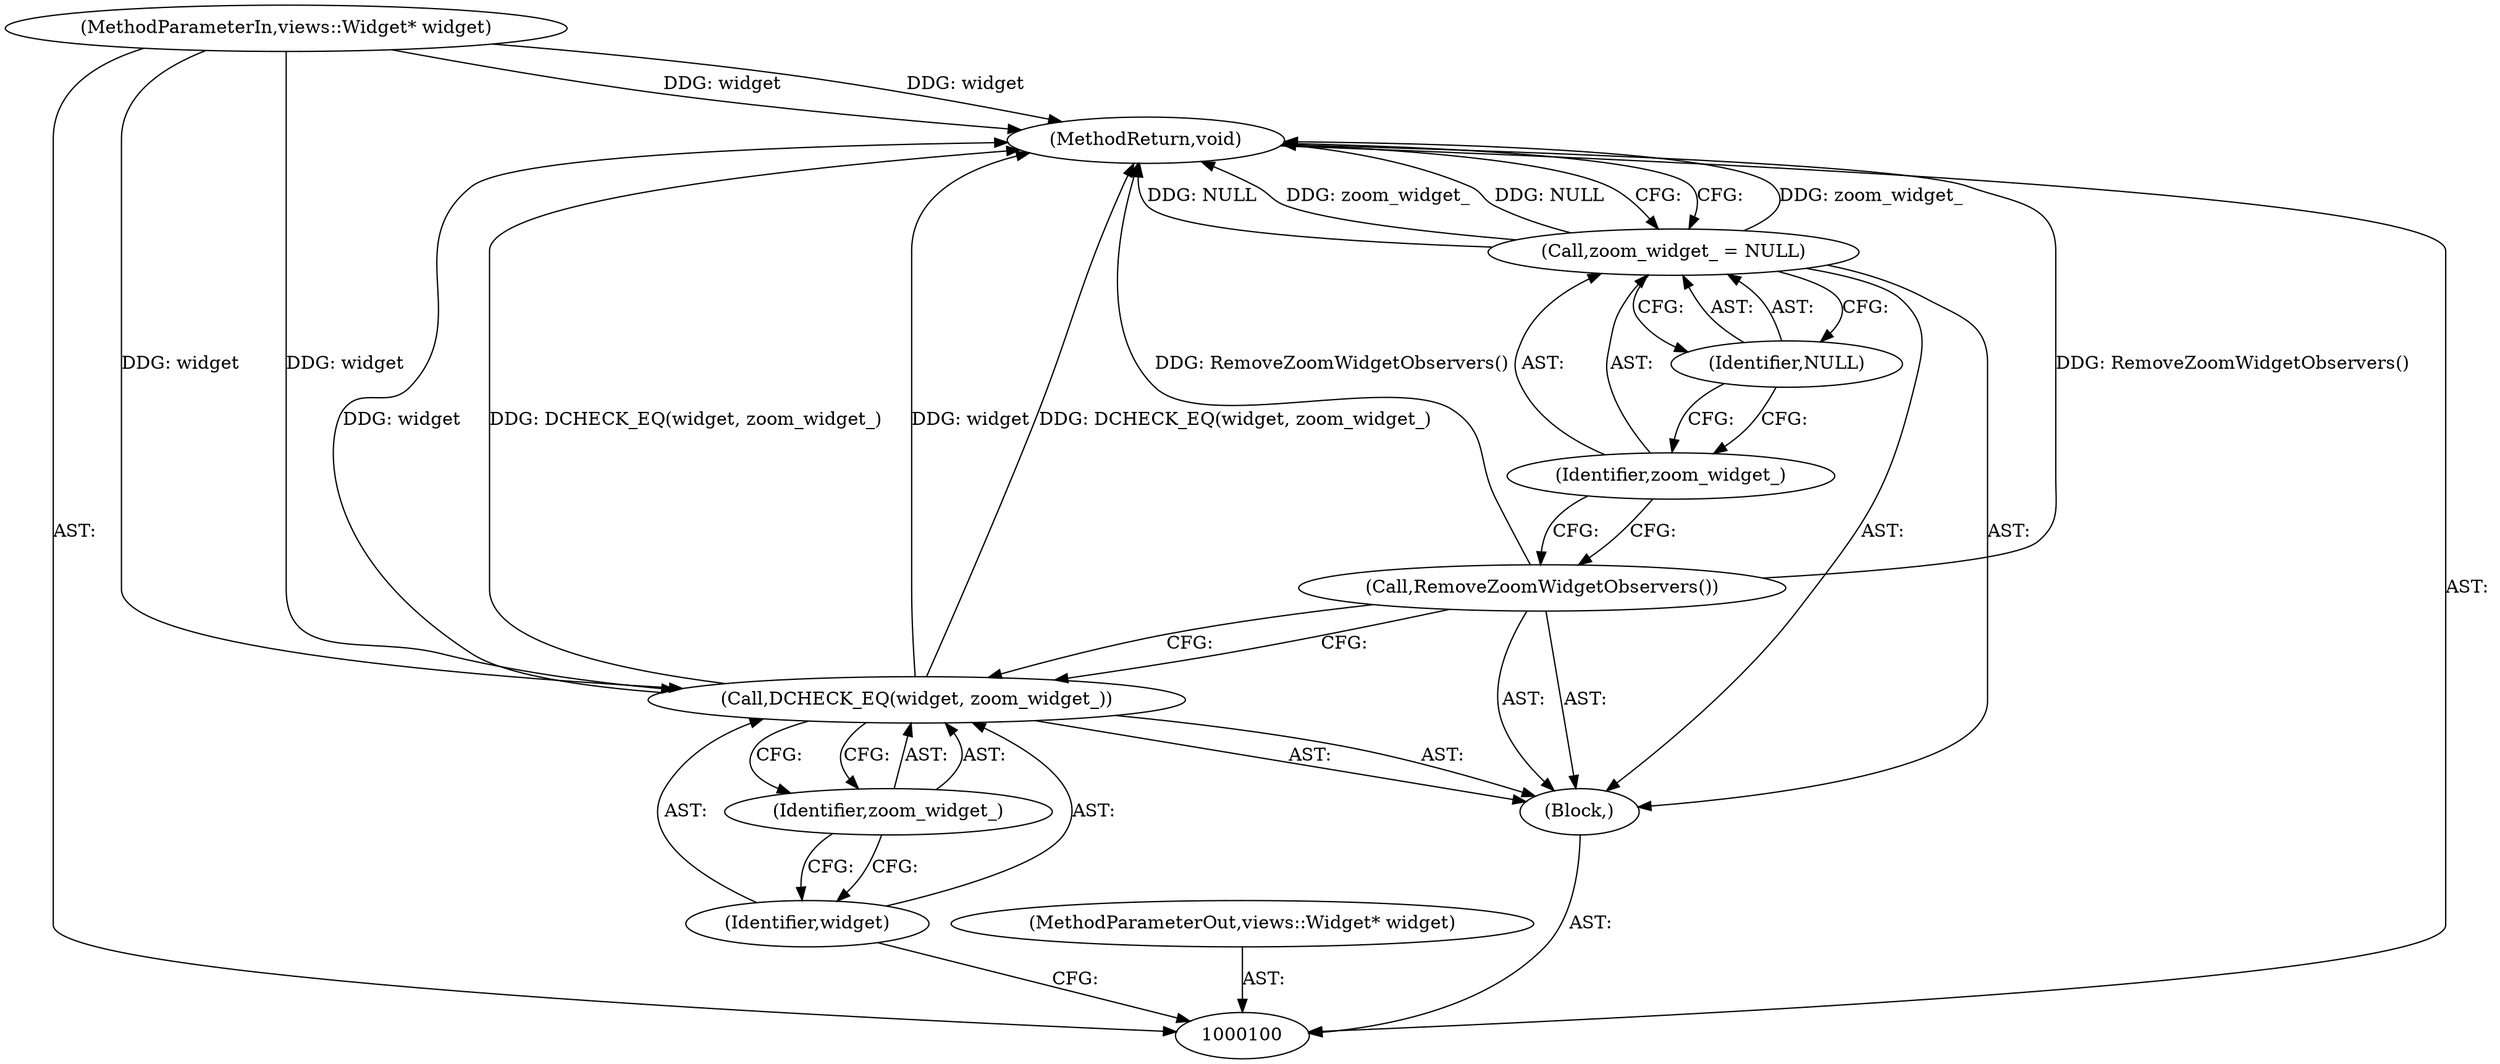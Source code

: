 digraph "1_Chrome_62b8b6e168a12263aab6b88dbef0b900cc37309f_10" {
"1000110" [label="(MethodReturn,void)"];
"1000101" [label="(MethodParameterIn,views::Widget* widget)"];
"1000128" [label="(MethodParameterOut,views::Widget* widget)"];
"1000102" [label="(Block,)"];
"1000104" [label="(Identifier,widget)"];
"1000103" [label="(Call,DCHECK_EQ(widget, zoom_widget_))"];
"1000105" [label="(Identifier,zoom_widget_)"];
"1000106" [label="(Call,RemoveZoomWidgetObservers())"];
"1000109" [label="(Identifier,NULL)"];
"1000107" [label="(Call,zoom_widget_ = NULL)"];
"1000108" [label="(Identifier,zoom_widget_)"];
"1000110" -> "1000100"  [label="AST: "];
"1000110" -> "1000107"  [label="CFG: "];
"1000107" -> "1000110"  [label="DDG: zoom_widget_"];
"1000107" -> "1000110"  [label="DDG: NULL"];
"1000103" -> "1000110"  [label="DDG: widget"];
"1000103" -> "1000110"  [label="DDG: DCHECK_EQ(widget, zoom_widget_)"];
"1000101" -> "1000110"  [label="DDG: widget"];
"1000106" -> "1000110"  [label="DDG: RemoveZoomWidgetObservers()"];
"1000101" -> "1000100"  [label="AST: "];
"1000101" -> "1000110"  [label="DDG: widget"];
"1000101" -> "1000103"  [label="DDG: widget"];
"1000128" -> "1000100"  [label="AST: "];
"1000102" -> "1000100"  [label="AST: "];
"1000103" -> "1000102"  [label="AST: "];
"1000106" -> "1000102"  [label="AST: "];
"1000107" -> "1000102"  [label="AST: "];
"1000104" -> "1000103"  [label="AST: "];
"1000104" -> "1000100"  [label="CFG: "];
"1000105" -> "1000104"  [label="CFG: "];
"1000103" -> "1000102"  [label="AST: "];
"1000103" -> "1000105"  [label="CFG: "];
"1000104" -> "1000103"  [label="AST: "];
"1000105" -> "1000103"  [label="AST: "];
"1000106" -> "1000103"  [label="CFG: "];
"1000103" -> "1000110"  [label="DDG: widget"];
"1000103" -> "1000110"  [label="DDG: DCHECK_EQ(widget, zoom_widget_)"];
"1000101" -> "1000103"  [label="DDG: widget"];
"1000105" -> "1000103"  [label="AST: "];
"1000105" -> "1000104"  [label="CFG: "];
"1000103" -> "1000105"  [label="CFG: "];
"1000106" -> "1000102"  [label="AST: "];
"1000106" -> "1000103"  [label="CFG: "];
"1000108" -> "1000106"  [label="CFG: "];
"1000106" -> "1000110"  [label="DDG: RemoveZoomWidgetObservers()"];
"1000109" -> "1000107"  [label="AST: "];
"1000109" -> "1000108"  [label="CFG: "];
"1000107" -> "1000109"  [label="CFG: "];
"1000107" -> "1000102"  [label="AST: "];
"1000107" -> "1000109"  [label="CFG: "];
"1000108" -> "1000107"  [label="AST: "];
"1000109" -> "1000107"  [label="AST: "];
"1000110" -> "1000107"  [label="CFG: "];
"1000107" -> "1000110"  [label="DDG: zoom_widget_"];
"1000107" -> "1000110"  [label="DDG: NULL"];
"1000108" -> "1000107"  [label="AST: "];
"1000108" -> "1000106"  [label="CFG: "];
"1000109" -> "1000108"  [label="CFG: "];
}
